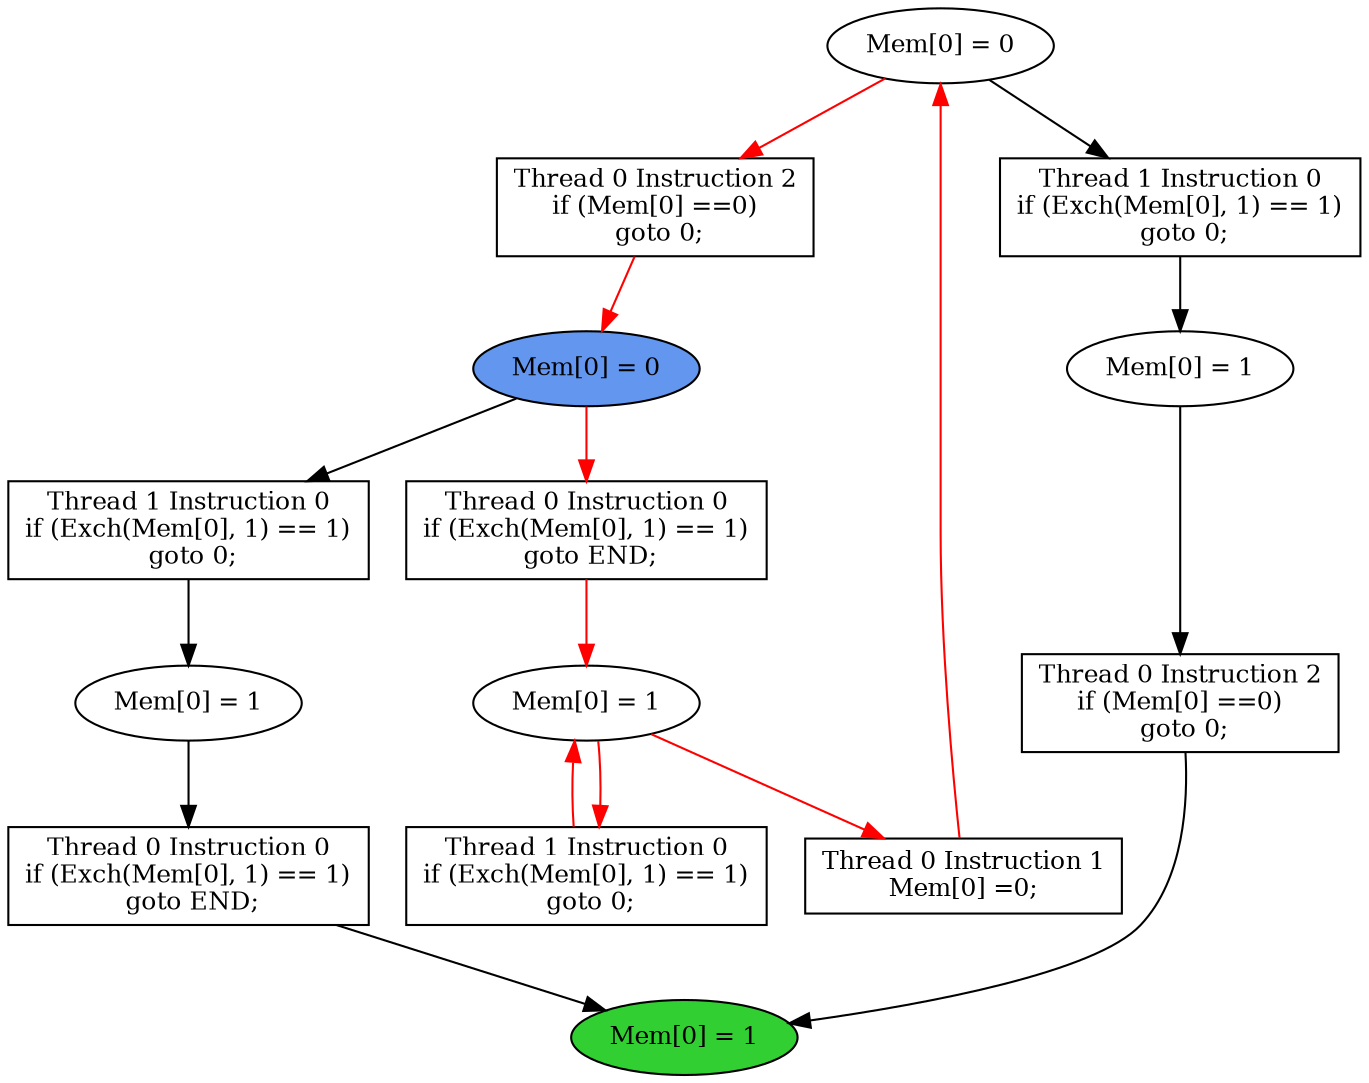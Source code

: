 digraph "graph" {
graph [fontsize=12]
node [fontsize=12]
edge [fontsize=12]
rankdir=TB;
"N13" -> "N9" [uuid = "<A0, END>", color = "#000000", fontcolor = "#ffffff", style = "solid", label = "", dir = "forward", weight = "1"]
"N25" -> "N24" [uuid = "<A1, START>", color = "#ff0000", fontcolor = "#ffffff", style = "solid", label = "", dir = "forward", weight = "1"]
"N26" -> "N17" [uuid = "<A2, S3>", color = "#ff0000", fontcolor = "#ffffff", style = "solid", label = "", dir = "back", weight = "1"]
"N15" -> "N14" [uuid = "<A3, S2>", color = "#000000", fontcolor = "#ffffff", style = "solid", label = "", dir = "forward", weight = "1"]
"N12" -> "N11" [uuid = "<A4, S1>", color = "#000000", fontcolor = "#ffffff", style = "solid", label = "", dir = "forward", weight = "1"]
"N10" -> "N9" [uuid = "<A5, END>", color = "#000000", fontcolor = "#ffffff", style = "solid", label = "", dir = "forward", weight = "1"]
"N23" -> "N22" [uuid = "<A6, S0>", color = "#ff0000", fontcolor = "#ffffff", style = "solid", label = "", dir = "forward", weight = "1"]
"N22" -> "N18" [uuid = "<A7, S0>", color = "#ff0000", fontcolor = "#ffffff", style = "solid", label = "", dir = "back", weight = "1"]
"N14" -> "N13" [uuid = "<A0, S2>", color = "#000000", fontcolor = "#ffffff", style = "solid", label = "", dir = "forward", weight = "1"]
"N26" -> "N25" [uuid = "<A1, S3>", color = "#ff0000", fontcolor = "#ffffff", style = "solid", label = "", dir = "forward", weight = "1"]
"N22" -> "N17" [uuid = "<A2, S0>", color = "#ff0000", fontcolor = "#ffffff", style = "solid", label = "", dir = "forward", weight = "1"]
"N26" -> "N15" [uuid = "<A3, S3>", color = "#000000", fontcolor = "#ffffff", style = "solid", label = "", dir = "forward", weight = "1"]
"N24" -> "N12" [uuid = "<A4, START>", color = "#000000", fontcolor = "#ffffff", style = "solid", label = "", dir = "forward", weight = "1"]
"N11" -> "N10" [uuid = "<A5, S1>", color = "#000000", fontcolor = "#ffffff", style = "solid", label = "", dir = "forward", weight = "1"]
"N24" -> "N23" [uuid = "<A6, START>", color = "#ff0000", fontcolor = "#ffffff", style = "solid", label = "", dir = "forward", weight = "1"]
"N22" -> "N18" [uuid = "<A7, S0>", color = "#ff0000", fontcolor = "#ffffff", style = "solid", label = "", dir = "forward", weight = "1"]
"N9" [uuid="END", label="Mem[0] = 1", fillcolor = "#31cf31", fontcolor = "#000000", shape = "ellipse", style = "filled, solid"]
"N10" [uuid="A5", label="Thread 0 Instruction 0
if (Exch(Mem[0], 1) == 1)
 goto END;", fillcolor = "#ffffff", fontcolor = "#000000", shape = "box", style = "filled, solid"]
"N11" [uuid="S1", label="Mem[0] = 1", fillcolor = "#ffffff", fontcolor = "#000000", shape = "ellipse", style = "filled, solid"]
"N12" [uuid="A4", label="Thread 1 Instruction 0
if (Exch(Mem[0], 1) == 1)
 goto 0;", fillcolor = "#ffffff", fontcolor = "#000000", shape = "box", style = "filled, solid"]
"N13" [uuid="A0", label="Thread 0 Instruction 2
if (Mem[0] ==0)
 goto 0;", fillcolor = "#ffffff", fontcolor = "#000000", shape = "box", style = "filled, solid"]
"N14" [uuid="S2", label="Mem[0] = 1", fillcolor = "#ffffff", fontcolor = "#000000", shape = "ellipse", style = "filled, solid"]
"N15" [uuid="A3", label="Thread 1 Instruction 0
if (Exch(Mem[0], 1) == 1)
 goto 0;", fillcolor = "#ffffff", fontcolor = "#000000", shape = "box", style = "filled, solid"]
"N17" [uuid="A2", label="Thread 0 Instruction 1
Mem[0] =0;", fillcolor = "#ffffff", fontcolor = "#000000", shape = "box", style = "filled, solid"]
"N18" [uuid="A7", label="Thread 1 Instruction 0
if (Exch(Mem[0], 1) == 1)
 goto 0;", fillcolor = "#ffffff", fontcolor = "#000000", shape = "box", style = "filled, solid"]
"N22" [uuid="S0", label="Mem[0] = 1", fillcolor = "#ffffff", fontcolor = "#000000", shape = "ellipse", style = "filled, solid"]
"N23" [uuid="A6", label="Thread 0 Instruction 0
if (Exch(Mem[0], 1) == 1)
 goto END;", fillcolor = "#ffffff", fontcolor = "#000000", shape = "box", style = "filled, solid"]
"N24" [uuid="START", label="Mem[0] = 0", fillcolor = "#6396ef", fontcolor = "#000000", shape = "ellipse", style = "filled, solid"]
"N25" [uuid="A1", label="Thread 0 Instruction 2
if (Mem[0] ==0)
 goto 0;", fillcolor = "#ffffff", fontcolor = "#000000", shape = "box", style = "filled, solid"]
"N26" [uuid="S3", label="Mem[0] = 0", fillcolor = "#ffffff", fontcolor = "#000000", shape = "ellipse", style = "filled, solid"]
}